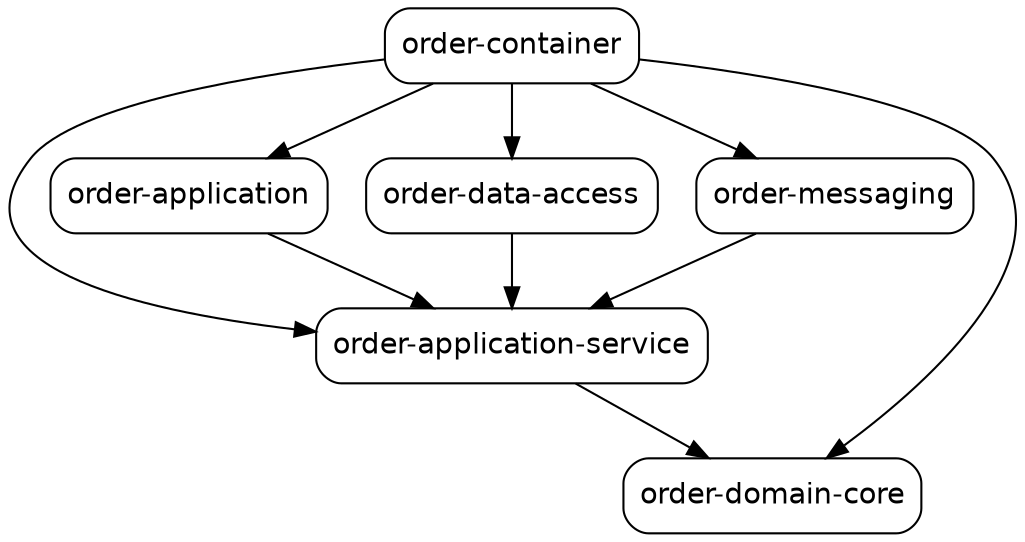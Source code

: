 digraph "food-ordering-system" {
  node [shape="box",style="rounded",fontname="Helvetica",fontsize="14"]
  edge [fontsize="10",fontname="Helvetica"]

  // Node Definitions:
  "com.vakaks.food-ordering-system:order-application-service:jar:compile"[label=<order-application-service>]
  "com.vakaks.food-ordering-system:order-domain-core:jar:compile"[label=<order-domain-core>]
  "com.vakaks.food-ordering-system:order-application:jar:compile"[label=<order-application>]
  "com.vakaks.food-ordering-system:order-data-access:jar:compile"[label=<order-data-access>]
  "com.vakaks.food-ordering-system:order-messaging:jar:compile"[label=<order-messaging>]
  "com.vakaks.food-ordering-system:order-container:jar:compile"[label=<order-container>]

  // Edge Definitions:
  "com.vakaks.food-ordering-system:order-application-service:jar:compile" -> "com.vakaks.food-ordering-system:order-domain-core:jar:compile"
  "com.vakaks.food-ordering-system:order-application:jar:compile" -> "com.vakaks.food-ordering-system:order-application-service:jar:compile"
  "com.vakaks.food-ordering-system:order-data-access:jar:compile" -> "com.vakaks.food-ordering-system:order-application-service:jar:compile"
  "com.vakaks.food-ordering-system:order-messaging:jar:compile" -> "com.vakaks.food-ordering-system:order-application-service:jar:compile"
  "com.vakaks.food-ordering-system:order-container:jar:compile" -> "com.vakaks.food-ordering-system:order-domain-core:jar:compile"
  "com.vakaks.food-ordering-system:order-container:jar:compile" -> "com.vakaks.food-ordering-system:order-application-service:jar:compile"
  "com.vakaks.food-ordering-system:order-container:jar:compile" -> "com.vakaks.food-ordering-system:order-application:jar:compile"
  "com.vakaks.food-ordering-system:order-container:jar:compile" -> "com.vakaks.food-ordering-system:order-data-access:jar:compile"
  "com.vakaks.food-ordering-system:order-container:jar:compile" -> "com.vakaks.food-ordering-system:order-messaging:jar:compile"
}